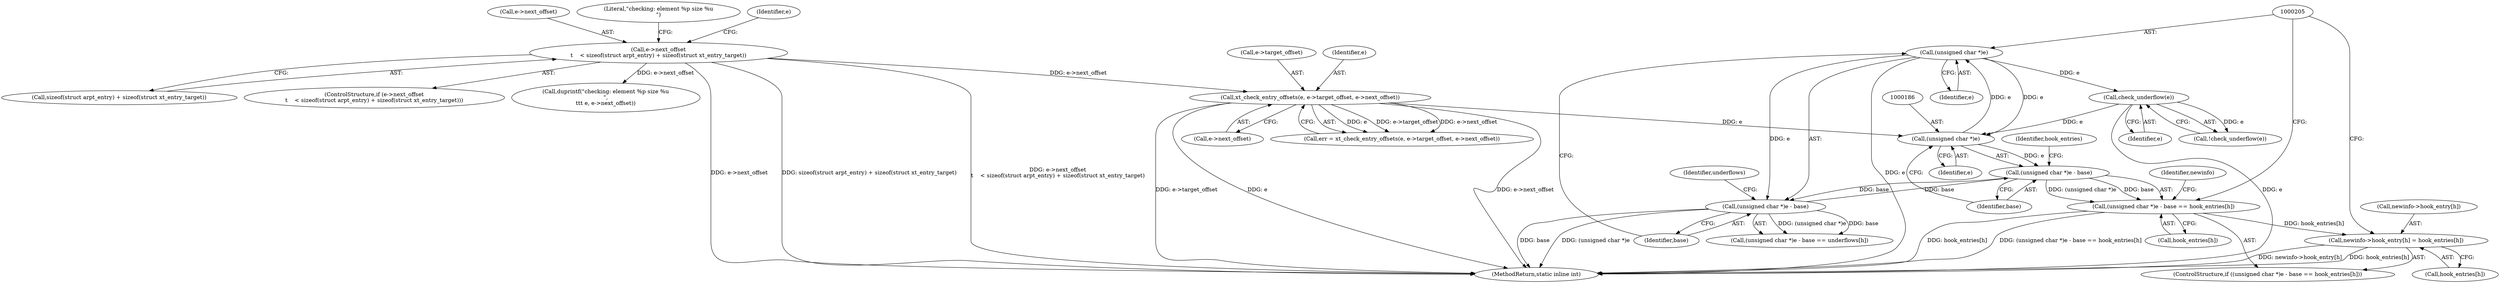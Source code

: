 digraph "0_linux_ce683e5f9d045e5d67d1312a42b359cb2ab2a13c_0@pointer" {
"1000192" [label="(Call,newinfo->hook_entry[h] = hook_entries[h])"];
"1000183" [label="(Call,(unsigned char *)e - base == hook_entries[h])"];
"1000184" [label="(Call,(unsigned char *)e - base)"];
"1000185" [label="(Call,(unsigned char *)e)"];
"1000204" [label="(Call,(unsigned char *)e)"];
"1000152" [label="(Call,xt_check_entry_offsets(e, e->target_offset, e->next_offset))"];
"1000121" [label="(Call,e->next_offset\n\t    < sizeof(struct arpt_entry) + sizeof(struct xt_entry_target))"];
"1000214" [label="(Call,check_underflow(e))"];
"1000203" [label="(Call,(unsigned char *)e - base)"];
"1000182" [label="(ControlStructure,if ((unsigned char *)e - base == hook_entries[h]))"];
"1000188" [label="(Identifier,base)"];
"1000198" [label="(Call,hook_entries[h])"];
"1000122" [label="(Call,e->next_offset)"];
"1000215" [label="(Identifier,e)"];
"1000206" [label="(Identifier,e)"];
"1000157" [label="(Call,e->next_offset)"];
"1000204" [label="(Call,(unsigned char *)e)"];
"1000213" [label="(Call,!check_underflow(e))"];
"1000189" [label="(Call,hook_entries[h])"];
"1000120" [label="(ControlStructure,if (e->next_offset\n\t    < sizeof(struct arpt_entry) + sizeof(struct xt_entry_target)))"];
"1000184" [label="(Call,(unsigned char *)e - base)"];
"1000190" [label="(Identifier,hook_entries)"];
"1000214" [label="(Call,check_underflow(e))"];
"1000203" [label="(Call,(unsigned char *)e - base)"];
"1000183" [label="(Call,(unsigned char *)e - base == hook_entries[h])"];
"1000153" [label="(Identifier,e)"];
"1000207" [label="(Identifier,base)"];
"1000131" [label="(Call,duprintf(\"checking: element %p size %u\n\",\n\t\t\t e, e->next_offset))"];
"1000187" [label="(Identifier,e)"];
"1000125" [label="(Call,sizeof(struct arpt_entry) + sizeof(struct xt_entry_target))"];
"1000202" [label="(Call,(unsigned char *)e - base == underflows[h])"];
"1000195" [label="(Identifier,newinfo)"];
"1000154" [label="(Call,e->target_offset)"];
"1000192" [label="(Call,newinfo->hook_entry[h] = hook_entries[h])"];
"1000152" [label="(Call,xt_check_entry_offsets(e, e->target_offset, e->next_offset))"];
"1000132" [label="(Literal,\"checking: element %p size %u\n\")"];
"1000145" [label="(Identifier,e)"];
"1000209" [label="(Identifier,underflows)"];
"1000150" [label="(Call,err = xt_check_entry_offsets(e, e->target_offset, e->next_offset))"];
"1000185" [label="(Call,(unsigned char *)e)"];
"1000193" [label="(Call,newinfo->hook_entry[h])"];
"1000121" [label="(Call,e->next_offset\n\t    < sizeof(struct arpt_entry) + sizeof(struct xt_entry_target))"];
"1000239" [label="(MethodReturn,static inline int)"];
"1000192" -> "1000182"  [label="AST: "];
"1000192" -> "1000198"  [label="CFG: "];
"1000193" -> "1000192"  [label="AST: "];
"1000198" -> "1000192"  [label="AST: "];
"1000205" -> "1000192"  [label="CFG: "];
"1000192" -> "1000239"  [label="DDG: newinfo->hook_entry[h]"];
"1000192" -> "1000239"  [label="DDG: hook_entries[h]"];
"1000183" -> "1000192"  [label="DDG: hook_entries[h]"];
"1000183" -> "1000182"  [label="AST: "];
"1000183" -> "1000189"  [label="CFG: "];
"1000184" -> "1000183"  [label="AST: "];
"1000189" -> "1000183"  [label="AST: "];
"1000195" -> "1000183"  [label="CFG: "];
"1000205" -> "1000183"  [label="CFG: "];
"1000183" -> "1000239"  [label="DDG: hook_entries[h]"];
"1000183" -> "1000239"  [label="DDG: (unsigned char *)e - base == hook_entries[h]"];
"1000184" -> "1000183"  [label="DDG: (unsigned char *)e"];
"1000184" -> "1000183"  [label="DDG: base"];
"1000184" -> "1000188"  [label="CFG: "];
"1000185" -> "1000184"  [label="AST: "];
"1000188" -> "1000184"  [label="AST: "];
"1000190" -> "1000184"  [label="CFG: "];
"1000185" -> "1000184"  [label="DDG: e"];
"1000203" -> "1000184"  [label="DDG: base"];
"1000184" -> "1000203"  [label="DDG: base"];
"1000185" -> "1000187"  [label="CFG: "];
"1000186" -> "1000185"  [label="AST: "];
"1000187" -> "1000185"  [label="AST: "];
"1000188" -> "1000185"  [label="CFG: "];
"1000204" -> "1000185"  [label="DDG: e"];
"1000152" -> "1000185"  [label="DDG: e"];
"1000214" -> "1000185"  [label="DDG: e"];
"1000185" -> "1000204"  [label="DDG: e"];
"1000204" -> "1000203"  [label="AST: "];
"1000204" -> "1000206"  [label="CFG: "];
"1000205" -> "1000204"  [label="AST: "];
"1000206" -> "1000204"  [label="AST: "];
"1000207" -> "1000204"  [label="CFG: "];
"1000204" -> "1000239"  [label="DDG: e"];
"1000204" -> "1000203"  [label="DDG: e"];
"1000204" -> "1000214"  [label="DDG: e"];
"1000152" -> "1000150"  [label="AST: "];
"1000152" -> "1000157"  [label="CFG: "];
"1000153" -> "1000152"  [label="AST: "];
"1000154" -> "1000152"  [label="AST: "];
"1000157" -> "1000152"  [label="AST: "];
"1000150" -> "1000152"  [label="CFG: "];
"1000152" -> "1000239"  [label="DDG: e->next_offset"];
"1000152" -> "1000239"  [label="DDG: e->target_offset"];
"1000152" -> "1000239"  [label="DDG: e"];
"1000152" -> "1000150"  [label="DDG: e"];
"1000152" -> "1000150"  [label="DDG: e->target_offset"];
"1000152" -> "1000150"  [label="DDG: e->next_offset"];
"1000121" -> "1000152"  [label="DDG: e->next_offset"];
"1000121" -> "1000120"  [label="AST: "];
"1000121" -> "1000125"  [label="CFG: "];
"1000122" -> "1000121"  [label="AST: "];
"1000125" -> "1000121"  [label="AST: "];
"1000132" -> "1000121"  [label="CFG: "];
"1000145" -> "1000121"  [label="CFG: "];
"1000121" -> "1000239"  [label="DDG: sizeof(struct arpt_entry) + sizeof(struct xt_entry_target)"];
"1000121" -> "1000239"  [label="DDG: e->next_offset\n\t    < sizeof(struct arpt_entry) + sizeof(struct xt_entry_target)"];
"1000121" -> "1000239"  [label="DDG: e->next_offset"];
"1000121" -> "1000131"  [label="DDG: e->next_offset"];
"1000214" -> "1000213"  [label="AST: "];
"1000214" -> "1000215"  [label="CFG: "];
"1000215" -> "1000214"  [label="AST: "];
"1000213" -> "1000214"  [label="CFG: "];
"1000214" -> "1000239"  [label="DDG: e"];
"1000214" -> "1000213"  [label="DDG: e"];
"1000203" -> "1000202"  [label="AST: "];
"1000203" -> "1000207"  [label="CFG: "];
"1000207" -> "1000203"  [label="AST: "];
"1000209" -> "1000203"  [label="CFG: "];
"1000203" -> "1000239"  [label="DDG: base"];
"1000203" -> "1000239"  [label="DDG: (unsigned char *)e"];
"1000203" -> "1000202"  [label="DDG: (unsigned char *)e"];
"1000203" -> "1000202"  [label="DDG: base"];
}

